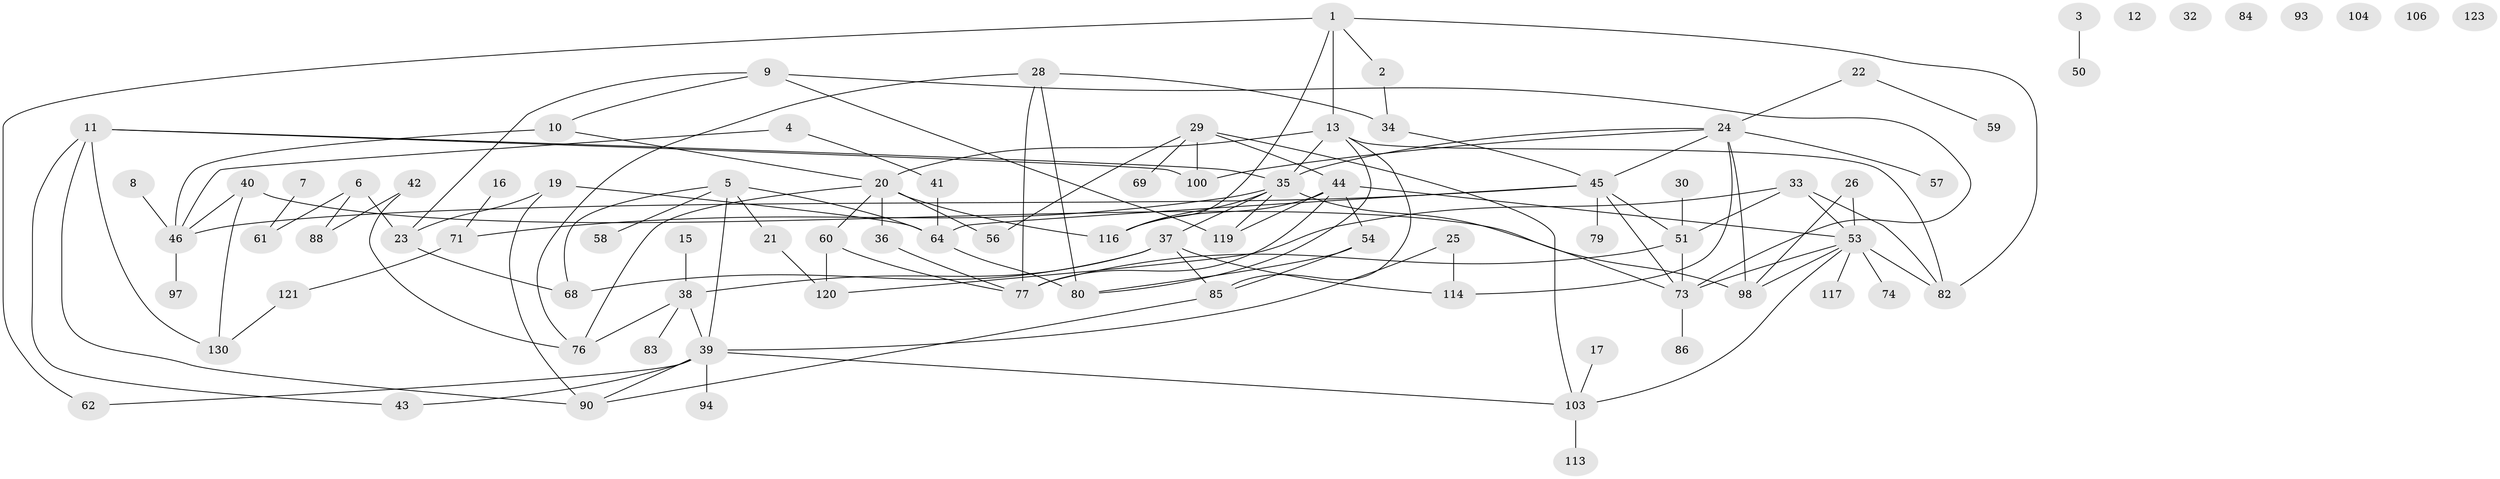 // original degree distribution, {5: 0.05384615384615385, 2: 0.2230769230769231, 3: 0.23076923076923078, 4: 0.18461538461538463, 1: 0.2076923076923077, 0: 0.05384615384615385, 7: 0.015384615384615385, 6: 0.03076923076923077}
// Generated by graph-tools (version 1.1) at 2025/41/03/06/25 10:41:23]
// undirected, 87 vertices, 128 edges
graph export_dot {
graph [start="1"]
  node [color=gray90,style=filled];
  1 [super="+67"];
  2 [super="+66"];
  3 [super="+95"];
  4 [super="+122"];
  5 [super="+99"];
  6 [super="+31"];
  7;
  8;
  9 [super="+27"];
  10 [super="+109"];
  11 [super="+18"];
  12;
  13 [super="+14"];
  15;
  16;
  17;
  19 [super="+70"];
  20 [super="+126"];
  21;
  22 [super="+65"];
  23 [super="+110"];
  24 [super="+49"];
  25 [super="+124"];
  26 [super="+55"];
  28 [super="+48"];
  29 [super="+47"];
  30;
  32;
  33;
  34;
  35 [super="+108"];
  36;
  37 [super="+101"];
  38 [super="+92"];
  39 [super="+129"];
  40 [super="+52"];
  41;
  42 [super="+72"];
  43;
  44 [super="+115"];
  45 [super="+128"];
  46 [super="+111"];
  50;
  51 [super="+81"];
  53 [super="+63"];
  54 [super="+87"];
  56;
  57;
  58 [super="+112"];
  59;
  60 [super="+107"];
  61;
  62;
  64 [super="+78"];
  68 [super="+91"];
  69;
  71 [super="+75"];
  73 [super="+89"];
  74;
  76;
  77 [super="+105"];
  79;
  80 [super="+125"];
  82 [super="+102"];
  83;
  84;
  85 [super="+127"];
  86;
  88;
  90 [super="+96"];
  93;
  94;
  97;
  98;
  100;
  103 [super="+118"];
  104;
  106;
  113;
  114;
  116;
  117;
  119;
  120;
  121;
  123;
  130;
  1 -- 62;
  1 -- 116;
  1 -- 2;
  1 -- 82;
  1 -- 13;
  2 -- 34;
  3 -- 50;
  4 -- 41;
  4 -- 46;
  5 -- 21;
  5 -- 64;
  5 -- 39;
  5 -- 68;
  5 -- 58;
  6 -- 61;
  6 -- 88;
  6 -- 23;
  7 -- 61;
  8 -- 46;
  9 -- 10;
  9 -- 119;
  9 -- 23;
  9 -- 73;
  10 -- 20;
  10 -- 46;
  11 -- 43;
  11 -- 90;
  11 -- 130;
  11 -- 35;
  11 -- 100;
  13 -- 20;
  13 -- 80;
  13 -- 85;
  13 -- 82;
  13 -- 35;
  15 -- 38;
  16 -- 71;
  17 -- 103;
  19 -- 90;
  19 -- 64;
  19 -- 23;
  20 -- 36;
  20 -- 76;
  20 -- 116;
  20 -- 56;
  20 -- 60;
  21 -- 120;
  22 -- 59;
  22 -- 24;
  23 -- 68;
  24 -- 98;
  24 -- 114;
  24 -- 100;
  24 -- 57;
  24 -- 45;
  24 -- 35;
  25 -- 114;
  25 -- 39;
  26 -- 53;
  26 -- 98;
  28 -- 34;
  28 -- 77;
  28 -- 80 [weight=2];
  28 -- 76;
  29 -- 44;
  29 -- 56;
  29 -- 100;
  29 -- 69;
  29 -- 103;
  30 -- 51;
  33 -- 82;
  33 -- 120;
  33 -- 53;
  33 -- 51;
  34 -- 45;
  35 -- 116;
  35 -- 119;
  35 -- 37;
  35 -- 71;
  35 -- 73;
  36 -- 77;
  37 -- 85;
  37 -- 114;
  37 -- 68;
  37 -- 38;
  38 -- 76;
  38 -- 83;
  38 -- 39;
  39 -- 94;
  39 -- 90;
  39 -- 103;
  39 -- 43;
  39 -- 62;
  40 -- 98;
  40 -- 130;
  40 -- 46;
  41 -- 64;
  42 -- 76;
  42 -- 88;
  44 -- 53;
  44 -- 77;
  44 -- 119;
  44 -- 116;
  44 -- 54;
  45 -- 79;
  45 -- 51;
  45 -- 73;
  45 -- 46;
  45 -- 64;
  46 -- 97;
  51 -- 77;
  51 -- 73;
  53 -- 98;
  53 -- 103;
  53 -- 117;
  53 -- 74;
  53 -- 82;
  53 -- 73;
  54 -- 85;
  54 -- 80;
  60 -- 120;
  60 -- 77;
  64 -- 80;
  71 -- 121;
  73 -- 86;
  85 -- 90;
  103 -- 113;
  121 -- 130;
}
